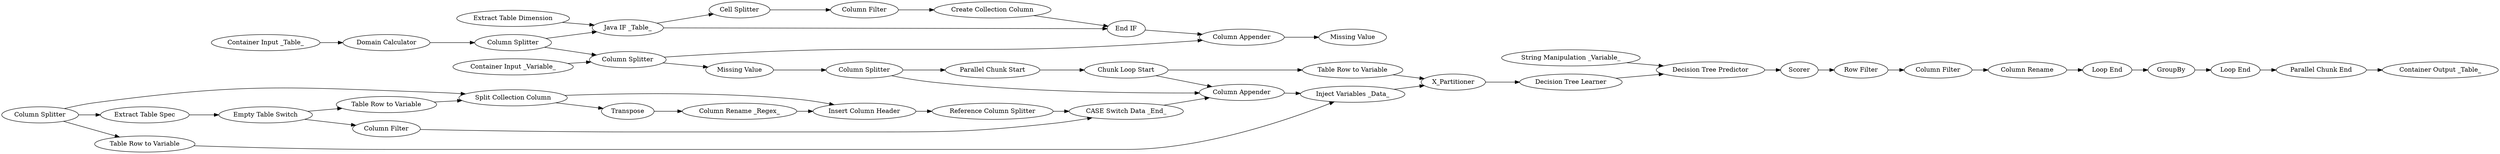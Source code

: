 digraph {
	"4843438846942260698_157" [label="Chunk Loop Start"]
	"9019422716245772233_377" [label="Create Collection Column"]
	"9019422716245772233_382" [label="Extract Table Dimension"]
	"4843438846942260698_145" [label=X_Partitioner]
	"-3947269573159209878_89" [label="Decision Tree Learner"]
	"2201820416774981478_241" [label="Missing Value"]
	"67139524408317309_160" [label="Table Row to Variable"]
	"67139524408317309_169" [label="Extract Table Spec"]
	"67139524408317309_170" [label="Table Row to Variable"]
	"2201820416774981478_242" [label="Column Splitter"]
	"-938451330782300538_90" [label="Decision Tree Predictor"]
	"4843438846942260698_158" [label="Loop End"]
	"67139524408317309_94" [label="Reference Column Splitter"]
	"-4380157466797350367_87" [label=Scorer]
	"2201820416774981478_379" [label="Column Appender"]
	"-938451330782300538_68" [label="String Manipulation _Variable_"]
	"9019422716245772233_385" [label="Java IF _Table_"]
	"67139524408317309_159" [label="Column Splitter"]
	"2201820416774981478_240" [label="Column Splitter"]
	"4843438846942260698_62" [label=GroupBy]
	"9019422716245772233_376" [label="Column Filter"]
	"-4380157466797350367_121" [label="Row Filter"]
	"2201820416774981478_387" [label="Domain Calculator"]
	"-4380157466797350367_150" [label="Column Rename"]
	"4843438846942260698_160" [label="Table Row to Variable"]
	"2201820416774981478_378" [label="Column Splitter"]
	"9019422716245772233_375" [label="Cell Splitter"]
	"4843438846942260698_240" [label="Parallel Chunk Start"]
	"4843438846942260698_239" [label="Container Output _Table_"]
	"2201820416774981478_237" [label="Container Input _Table_"]
	"4843438846942260698_241" [label="Parallel Chunk End"]
	"67139524408317309_164" [label="Column Appender"]
	"67139524408317309_162" [label=Transpose]
	"2201820416774981478_388" [label="Missing Value"]
	"-4380157466797350367_149" [label="Column Filter"]
	"2201820416774981478_238" [label="Container Input _Variable_"]
	"67139524408317309_171" [label="Column Filter"]
	"67139524408317309_168" [label="CASE Switch Data _End_"]
	"67139524408317309_161" [label="Insert Column Header"]
	"67139524408317309_165" [label="Inject Variables _Data_"]
	"9019422716245772233_381" [label="End IF"]
	"67139524408317309_166" [label="Column Rename _Regex_"]
	"4843438846942260698_46" [label="Loop End"]
	"67139524408317309_167" [label="Empty Table Switch"]
	"67139524408317309_153" [label="Split Collection Column"]
	"67139524408317309_159" -> "67139524408317309_153"
	"9019422716245772233_377" -> "9019422716245772233_381"
	"2201820416774981478_378" -> "9019422716245772233_385"
	"4843438846942260698_157" -> "4843438846942260698_160"
	"67139524408317309_166" -> "67139524408317309_161"
	"-4380157466797350367_149" -> "-4380157466797350367_150"
	"67139524408317309_160" -> "67139524408317309_165"
	"2201820416774981478_379" -> "2201820416774981478_241"
	"9019422716245772233_385" -> "9019422716245772233_375"
	"4843438846942260698_145" -> "-3947269573159209878_89"
	"67139524408317309_168" -> "67139524408317309_164"
	"4843438846942260698_62" -> "4843438846942260698_158"
	"-938451330782300538_68" -> "-938451330782300538_90"
	"67139524408317309_169" -> "67139524408317309_167"
	"2201820416774981478_242" -> "67139524408317309_164"
	"67139524408317309_161" -> "67139524408317309_94"
	"67139524408317309_167" -> "67139524408317309_171"
	"-4380157466797350367_87" -> "-4380157466797350367_121"
	"67139524408317309_153" -> "67139524408317309_162"
	"67139524408317309_170" -> "67139524408317309_153"
	"9019422716245772233_382" -> "9019422716245772233_385"
	"67139524408317309_162" -> "67139524408317309_166"
	"67139524408317309_159" -> "67139524408317309_169"
	"4843438846942260698_46" -> "4843438846942260698_62"
	"4843438846942260698_158" -> "4843438846942260698_241"
	"2201820416774981478_240" -> "2201820416774981478_379"
	"67139524408317309_164" -> "67139524408317309_165"
	"4843438846942260698_157" -> "67139524408317309_164"
	"9019422716245772233_376" -> "9019422716245772233_377"
	"67139524408317309_94" -> "67139524408317309_168"
	"-4380157466797350367_150" -> "4843438846942260698_46"
	"2201820416774981478_237" -> "2201820416774981478_387"
	"4843438846942260698_241" -> "4843438846942260698_239"
	"4843438846942260698_160" -> "4843438846942260698_145"
	"2201820416774981478_378" -> "2201820416774981478_240"
	"2201820416774981478_238" -> "2201820416774981478_240"
	"67139524408317309_159" -> "67139524408317309_160"
	"67139524408317309_167" -> "67139524408317309_170"
	"-4380157466797350367_121" -> "-4380157466797350367_149"
	"67139524408317309_171" -> "67139524408317309_168"
	"9019422716245772233_385" -> "9019422716245772233_381"
	"2201820416774981478_387" -> "2201820416774981478_378"
	"67139524408317309_165" -> "4843438846942260698_145"
	"-3947269573159209878_89" -> "-938451330782300538_90"
	"2201820416774981478_242" -> "4843438846942260698_240"
	"9019422716245772233_375" -> "9019422716245772233_376"
	"9019422716245772233_381" -> "2201820416774981478_379"
	"67139524408317309_153" -> "67139524408317309_161"
	"-938451330782300538_90" -> "-4380157466797350367_87"
	"2201820416774981478_240" -> "2201820416774981478_388"
	"4843438846942260698_240" -> "4843438846942260698_157"
	"2201820416774981478_388" -> "2201820416774981478_242"
	rankdir=LR
}

